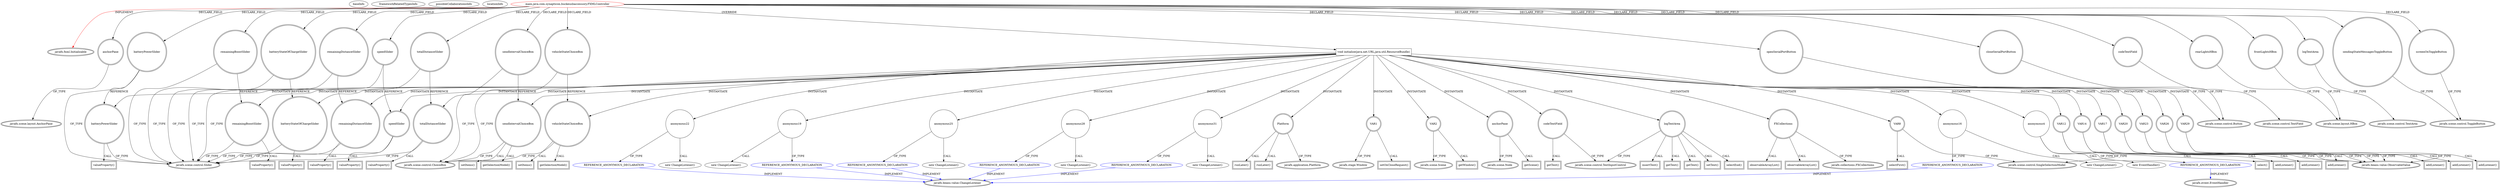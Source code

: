 digraph {
baseInfo[graphId=3534,category="extension_graph",isAnonymous=false,possibleRelation=true]
frameworkRelatedTypesInfo[0="javafx.fxml.Initializable"]
possibleCollaborationsInfo[0="3534~OVERRIDING_METHOD_DECLARATION-INSTANTIATION-~javafx.fxml.Initializable ~javafx.beans.value.ChangeListener ~false~true",1="3534~OVERRIDING_METHOD_DECLARATION-INSTANTIATION-~javafx.fxml.Initializable ~javafx.event.EventHandler ~false~true"]
locationInfo[projectName="markosankovic-CP1401901_BUCKeUSBAccessory",filePath="/markosankovic-CP1401901_BUCKeUSBAccessory/CP1401901_BUCKeUSBAccessory-master/src/main/java/com/synapticon/buckeusbaccessory/FXMLController.java",contextSignature="FXMLController",graphId="3534"]
0[label="main.java.com.synapticon.buckeusbaccessory.FXMLController",vertexType="ROOT_CLIENT_CLASS_DECLARATION",isFrameworkType=false,color=red]
1[label="javafx.fxml.Initializable",vertexType="FRAMEWORK_INTERFACE_TYPE",isFrameworkType=true,peripheries=2]
2[label="anchorPane",vertexType="FIELD_DECLARATION",isFrameworkType=true,peripheries=2,shape=circle]
3[label="javafx.scene.layout.AnchorPane",vertexType="FRAMEWORK_CLASS_TYPE",isFrameworkType=true,peripheries=2]
4[label="batteryPowerSlider",vertexType="FIELD_DECLARATION",isFrameworkType=true,peripheries=2,shape=circle]
5[label="javafx.scene.control.Slider",vertexType="FRAMEWORK_CLASS_TYPE",isFrameworkType=true,peripheries=2]
6[label="batteryStateOfChargeSlider",vertexType="FIELD_DECLARATION",isFrameworkType=true,peripheries=2,shape=circle]
8[label="closeSerialPortButton",vertexType="FIELD_DECLARATION",isFrameworkType=true,peripheries=2,shape=circle]
9[label="javafx.scene.control.Button",vertexType="FRAMEWORK_CLASS_TYPE",isFrameworkType=true,peripheries=2]
10[label="codeTextField",vertexType="FIELD_DECLARATION",isFrameworkType=true,peripheries=2,shape=circle]
11[label="javafx.scene.control.TextField",vertexType="FRAMEWORK_CLASS_TYPE",isFrameworkType=true,peripheries=2]
12[label="frontLightsHBox",vertexType="FIELD_DECLARATION",isFrameworkType=true,peripheries=2,shape=circle]
13[label="javafx.scene.layout.HBox",vertexType="FRAMEWORK_CLASS_TYPE",isFrameworkType=true,peripheries=2]
14[label="logTextArea",vertexType="FIELD_DECLARATION",isFrameworkType=true,peripheries=2,shape=circle]
15[label="javafx.scene.control.TextArea",vertexType="FRAMEWORK_CLASS_TYPE",isFrameworkType=true,peripheries=2]
16[label="openSerialPortButton",vertexType="FIELD_DECLARATION",isFrameworkType=true,peripheries=2,shape=circle]
18[label="rearLightsHBox",vertexType="FIELD_DECLARATION",isFrameworkType=true,peripheries=2,shape=circle]
20[label="remainingBoostSlider",vertexType="FIELD_DECLARATION",isFrameworkType=true,peripheries=2,shape=circle]
22[label="remainingDistanceSlider",vertexType="FIELD_DECLARATION",isFrameworkType=true,peripheries=2,shape=circle]
24[label="screenOnToggleButton",vertexType="FIELD_DECLARATION",isFrameworkType=true,peripheries=2,shape=circle]
25[label="javafx.scene.control.ToggleButton",vertexType="FRAMEWORK_CLASS_TYPE",isFrameworkType=true,peripheries=2]
26[label="sendIntervalChoiceBox",vertexType="FIELD_DECLARATION",isFrameworkType=true,peripheries=2,shape=circle]
27[label="javafx.scene.control.ChoiceBox",vertexType="FRAMEWORK_CLASS_TYPE",isFrameworkType=true,peripheries=2]
28[label="sendingStateMessagesToggleButton",vertexType="FIELD_DECLARATION",isFrameworkType=true,peripheries=2,shape=circle]
30[label="speedSlider",vertexType="FIELD_DECLARATION",isFrameworkType=true,peripheries=2,shape=circle]
32[label="totalDistanceSlider",vertexType="FIELD_DECLARATION",isFrameworkType=true,peripheries=2,shape=circle]
34[label="vehicleStateChoiceBox",vertexType="FIELD_DECLARATION",isFrameworkType=true,peripheries=2,shape=circle]
36[label="void initialize(java.net.URL,java.util.ResourceBundle)",vertexType="OVERRIDING_METHOD_DECLARATION",isFrameworkType=false,shape=box]
37[label="Platform",vertexType="VARIABLE_EXPRESION",isFrameworkType=true,peripheries=2,shape=circle]
39[label="javafx.application.Platform",vertexType="FRAMEWORK_CLASS_TYPE",isFrameworkType=true,peripheries=2]
38[label="runLater()",vertexType="INSIDE_CALL",isFrameworkType=true,peripheries=2,shape=box]
40[label="VAR1",vertexType="VARIABLE_EXPRESION",isFrameworkType=true,peripheries=2,shape=circle]
42[label="javafx.stage.Window",vertexType="FRAMEWORK_CLASS_TYPE",isFrameworkType=true,peripheries=2]
41[label="setOnCloseRequest()",vertexType="INSIDE_CALL",isFrameworkType=true,peripheries=2,shape=box]
43[label="VAR2",vertexType="VARIABLE_EXPRESION",isFrameworkType=true,peripheries=2,shape=circle]
45[label="javafx.scene.Scene",vertexType="FRAMEWORK_CLASS_TYPE",isFrameworkType=true,peripheries=2]
44[label="getWindow()",vertexType="INSIDE_CALL",isFrameworkType=true,peripheries=2,shape=box]
46[label="anchorPane",vertexType="VARIABLE_EXPRESION",isFrameworkType=true,peripheries=2,shape=circle]
48[label="javafx.scene.Node",vertexType="FRAMEWORK_CLASS_TYPE",isFrameworkType=true,peripheries=2]
47[label="getScene()",vertexType="INSIDE_CALL",isFrameworkType=true,peripheries=2,shape=box]
50[label="anonymous4",vertexType="VARIABLE_EXPRESION",isFrameworkType=false,shape=circle]
51[label="REFERENCE_ANONYMOUS_DECLARATION",vertexType="REFERENCE_ANONYMOUS_DECLARATION",isFrameworkType=false,color=blue]
52[label="javafx.event.EventHandler",vertexType="FRAMEWORK_INTERFACE_TYPE",isFrameworkType=true,peripheries=2]
49[label="new EventHandler()",vertexType="CONSTRUCTOR_CALL",isFrameworkType=false]
53[label="codeTextField",vertexType="VARIABLE_EXPRESION",isFrameworkType=true,peripheries=2,shape=circle]
55[label="javafx.scene.control.TextInputControl",vertexType="FRAMEWORK_CLASS_TYPE",isFrameworkType=true,peripheries=2]
54[label="getText()",vertexType="INSIDE_CALL",isFrameworkType=true,peripheries=2,shape=box]
56[label="sendIntervalChoiceBox",vertexType="VARIABLE_EXPRESION",isFrameworkType=true,peripheries=2,shape=circle]
57[label="setItems()",vertexType="INSIDE_CALL",isFrameworkType=true,peripheries=2,shape=box]
59[label="FXCollections",vertexType="VARIABLE_EXPRESION",isFrameworkType=true,peripheries=2,shape=circle]
61[label="javafx.collections.FXCollections",vertexType="FRAMEWORK_CLASS_TYPE",isFrameworkType=true,peripheries=2]
60[label="observableArrayList()",vertexType="INSIDE_CALL",isFrameworkType=true,peripheries=2,shape=box]
62[label="VAR8",vertexType="VARIABLE_EXPRESION",isFrameworkType=true,peripheries=2,shape=circle]
64[label="javafx.scene.control.SingleSelectionModel",vertexType="FRAMEWORK_CLASS_TYPE",isFrameworkType=true,peripheries=2]
63[label="selectFirst()",vertexType="INSIDE_CALL",isFrameworkType=true,peripheries=2,shape=box]
66[label="getSelectionModel()",vertexType="INSIDE_CALL",isFrameworkType=true,peripheries=2,shape=box]
68[label="observableArrayList()",vertexType="INSIDE_CALL",isFrameworkType=true,peripheries=2,shape=box]
69[label="vehicleStateChoiceBox",vertexType="VARIABLE_EXPRESION",isFrameworkType=true,peripheries=2,shape=circle]
70[label="setItems()",vertexType="INSIDE_CALL",isFrameworkType=true,peripheries=2,shape=box]
72[label="VAR12",vertexType="VARIABLE_EXPRESION",isFrameworkType=true,peripheries=2,shape=circle]
73[label="select()",vertexType="INSIDE_CALL",isFrameworkType=true,peripheries=2,shape=box]
76[label="getSelectionModel()",vertexType="INSIDE_CALL",isFrameworkType=true,peripheries=2,shape=box]
77[label="VAR14",vertexType="VARIABLE_EXPRESION",isFrameworkType=true,peripheries=2,shape=circle]
79[label="javafx.beans.value.ObservableValue",vertexType="FRAMEWORK_INTERFACE_TYPE",isFrameworkType=true,peripheries=2]
78[label="addListener()",vertexType="INSIDE_CALL",isFrameworkType=true,peripheries=2,shape=box]
80[label="speedSlider",vertexType="VARIABLE_EXPRESION",isFrameworkType=true,peripheries=2,shape=circle]
81[label="valueProperty()",vertexType="INSIDE_CALL",isFrameworkType=true,peripheries=2,shape=box]
84[label="anonymous16",vertexType="VARIABLE_EXPRESION",isFrameworkType=false,shape=circle]
85[label="REFERENCE_ANONYMOUS_DECLARATION",vertexType="REFERENCE_ANONYMOUS_DECLARATION",isFrameworkType=false,color=blue]
86[label="javafx.beans.value.ChangeListener",vertexType="FRAMEWORK_INTERFACE_TYPE",isFrameworkType=true,peripheries=2]
83[label="new ChangeListener()",vertexType="CONSTRUCTOR_CALL",isFrameworkType=false]
87[label="VAR17",vertexType="VARIABLE_EXPRESION",isFrameworkType=true,peripheries=2,shape=circle]
88[label="addListener()",vertexType="INSIDE_CALL",isFrameworkType=true,peripheries=2,shape=box]
90[label="batteryPowerSlider",vertexType="VARIABLE_EXPRESION",isFrameworkType=true,peripheries=2,shape=circle]
91[label="valueProperty()",vertexType="INSIDE_CALL",isFrameworkType=true,peripheries=2,shape=box]
94[label="anonymous19",vertexType="VARIABLE_EXPRESION",isFrameworkType=false,shape=circle]
95[label="REFERENCE_ANONYMOUS_DECLARATION",vertexType="REFERENCE_ANONYMOUS_DECLARATION",isFrameworkType=false,color=blue]
93[label="new ChangeListener()",vertexType="CONSTRUCTOR_CALL",isFrameworkType=false]
97[label="VAR20",vertexType="VARIABLE_EXPRESION",isFrameworkType=true,peripheries=2,shape=circle]
98[label="addListener()",vertexType="INSIDE_CALL",isFrameworkType=true,peripheries=2,shape=box]
100[label="batteryStateOfChargeSlider",vertexType="VARIABLE_EXPRESION",isFrameworkType=true,peripheries=2,shape=circle]
101[label="valueProperty()",vertexType="INSIDE_CALL",isFrameworkType=true,peripheries=2,shape=box]
104[label="anonymous22",vertexType="VARIABLE_EXPRESION",isFrameworkType=false,shape=circle]
105[label="REFERENCE_ANONYMOUS_DECLARATION",vertexType="REFERENCE_ANONYMOUS_DECLARATION",isFrameworkType=false,color=blue]
103[label="new ChangeListener()",vertexType="CONSTRUCTOR_CALL",isFrameworkType=false]
107[label="VAR23",vertexType="VARIABLE_EXPRESION",isFrameworkType=true,peripheries=2,shape=circle]
108[label="addListener()",vertexType="INSIDE_CALL",isFrameworkType=true,peripheries=2,shape=box]
110[label="remainingDistanceSlider",vertexType="VARIABLE_EXPRESION",isFrameworkType=true,peripheries=2,shape=circle]
111[label="valueProperty()",vertexType="INSIDE_CALL",isFrameworkType=true,peripheries=2,shape=box]
114[label="anonymous25",vertexType="VARIABLE_EXPRESION",isFrameworkType=false,shape=circle]
115[label="REFERENCE_ANONYMOUS_DECLARATION",vertexType="REFERENCE_ANONYMOUS_DECLARATION",isFrameworkType=false,color=blue]
113[label="new ChangeListener()",vertexType="CONSTRUCTOR_CALL",isFrameworkType=false]
117[label="VAR26",vertexType="VARIABLE_EXPRESION",isFrameworkType=true,peripheries=2,shape=circle]
118[label="addListener()",vertexType="INSIDE_CALL",isFrameworkType=true,peripheries=2,shape=box]
120[label="totalDistanceSlider",vertexType="VARIABLE_EXPRESION",isFrameworkType=true,peripheries=2,shape=circle]
121[label="valueProperty()",vertexType="INSIDE_CALL",isFrameworkType=true,peripheries=2,shape=box]
124[label="anonymous28",vertexType="VARIABLE_EXPRESION",isFrameworkType=false,shape=circle]
125[label="REFERENCE_ANONYMOUS_DECLARATION",vertexType="REFERENCE_ANONYMOUS_DECLARATION",isFrameworkType=false,color=blue]
123[label="new ChangeListener()",vertexType="CONSTRUCTOR_CALL",isFrameworkType=false]
127[label="VAR29",vertexType="VARIABLE_EXPRESION",isFrameworkType=true,peripheries=2,shape=circle]
128[label="addListener()",vertexType="INSIDE_CALL",isFrameworkType=true,peripheries=2,shape=box]
130[label="remainingBoostSlider",vertexType="VARIABLE_EXPRESION",isFrameworkType=true,peripheries=2,shape=circle]
131[label="valueProperty()",vertexType="INSIDE_CALL",isFrameworkType=true,peripheries=2,shape=box]
134[label="anonymous31",vertexType="VARIABLE_EXPRESION",isFrameworkType=false,shape=circle]
135[label="REFERENCE_ANONYMOUS_DECLARATION",vertexType="REFERENCE_ANONYMOUS_DECLARATION",isFrameworkType=false,color=blue]
133[label="new ChangeListener()",vertexType="CONSTRUCTOR_CALL",isFrameworkType=false]
138[label="runLater()",vertexType="INSIDE_CALL",isFrameworkType=true,peripheries=2,shape=box]
139[label="logTextArea",vertexType="VARIABLE_EXPRESION",isFrameworkType=true,peripheries=2,shape=circle]
140[label="getText()",vertexType="INSIDE_CALL",isFrameworkType=true,peripheries=2,shape=box]
143[label="setText()",vertexType="INSIDE_CALL",isFrameworkType=true,peripheries=2,shape=box]
145[label="selectEnd()",vertexType="INSIDE_CALL",isFrameworkType=true,peripheries=2,shape=box]
147[label="insertText()",vertexType="INSIDE_CALL",isFrameworkType=true,peripheries=2,shape=box]
149[label="getText()",vertexType="INSIDE_CALL",isFrameworkType=true,peripheries=2,shape=box]
0->1[label="IMPLEMENT",color=red]
0->2[label="DECLARE_FIELD"]
2->3[label="OF_TYPE"]
0->4[label="DECLARE_FIELD"]
4->5[label="OF_TYPE"]
0->6[label="DECLARE_FIELD"]
6->5[label="OF_TYPE"]
0->8[label="DECLARE_FIELD"]
8->9[label="OF_TYPE"]
0->10[label="DECLARE_FIELD"]
10->11[label="OF_TYPE"]
0->12[label="DECLARE_FIELD"]
12->13[label="OF_TYPE"]
0->14[label="DECLARE_FIELD"]
14->15[label="OF_TYPE"]
0->16[label="DECLARE_FIELD"]
16->9[label="OF_TYPE"]
0->18[label="DECLARE_FIELD"]
18->13[label="OF_TYPE"]
0->20[label="DECLARE_FIELD"]
20->5[label="OF_TYPE"]
0->22[label="DECLARE_FIELD"]
22->5[label="OF_TYPE"]
0->24[label="DECLARE_FIELD"]
24->25[label="OF_TYPE"]
0->26[label="DECLARE_FIELD"]
26->27[label="OF_TYPE"]
0->28[label="DECLARE_FIELD"]
28->25[label="OF_TYPE"]
0->30[label="DECLARE_FIELD"]
30->5[label="OF_TYPE"]
0->32[label="DECLARE_FIELD"]
32->5[label="OF_TYPE"]
0->34[label="DECLARE_FIELD"]
34->27[label="OF_TYPE"]
0->36[label="OVERRIDE"]
36->37[label="INSTANTIATE"]
37->39[label="OF_TYPE"]
37->38[label="CALL"]
36->40[label="INSTANTIATE"]
40->42[label="OF_TYPE"]
40->41[label="CALL"]
36->43[label="INSTANTIATE"]
43->45[label="OF_TYPE"]
43->44[label="CALL"]
36->46[label="INSTANTIATE"]
46->48[label="OF_TYPE"]
46->47[label="CALL"]
36->50[label="INSTANTIATE"]
51->52[label="IMPLEMENT",color=blue]
50->51[label="OF_TYPE"]
50->49[label="CALL"]
36->53[label="INSTANTIATE"]
53->55[label="OF_TYPE"]
53->54[label="CALL"]
36->56[label="INSTANTIATE"]
26->56[label="REFERENCE"]
56->27[label="OF_TYPE"]
56->57[label="CALL"]
36->59[label="INSTANTIATE"]
59->61[label="OF_TYPE"]
59->60[label="CALL"]
36->62[label="INSTANTIATE"]
62->64[label="OF_TYPE"]
62->63[label="CALL"]
56->66[label="CALL"]
59->68[label="CALL"]
36->69[label="INSTANTIATE"]
34->69[label="REFERENCE"]
69->27[label="OF_TYPE"]
69->70[label="CALL"]
36->72[label="INSTANTIATE"]
72->64[label="OF_TYPE"]
72->73[label="CALL"]
69->76[label="CALL"]
36->77[label="INSTANTIATE"]
77->79[label="OF_TYPE"]
77->78[label="CALL"]
36->80[label="INSTANTIATE"]
30->80[label="REFERENCE"]
80->5[label="OF_TYPE"]
80->81[label="CALL"]
36->84[label="INSTANTIATE"]
85->86[label="IMPLEMENT",color=blue]
84->85[label="OF_TYPE"]
84->83[label="CALL"]
36->87[label="INSTANTIATE"]
87->79[label="OF_TYPE"]
87->88[label="CALL"]
36->90[label="INSTANTIATE"]
4->90[label="REFERENCE"]
90->5[label="OF_TYPE"]
90->91[label="CALL"]
36->94[label="INSTANTIATE"]
95->86[label="IMPLEMENT",color=blue]
94->95[label="OF_TYPE"]
94->93[label="CALL"]
36->97[label="INSTANTIATE"]
97->79[label="OF_TYPE"]
97->98[label="CALL"]
36->100[label="INSTANTIATE"]
6->100[label="REFERENCE"]
100->5[label="OF_TYPE"]
100->101[label="CALL"]
36->104[label="INSTANTIATE"]
105->86[label="IMPLEMENT",color=blue]
104->105[label="OF_TYPE"]
104->103[label="CALL"]
36->107[label="INSTANTIATE"]
107->79[label="OF_TYPE"]
107->108[label="CALL"]
36->110[label="INSTANTIATE"]
22->110[label="REFERENCE"]
110->5[label="OF_TYPE"]
110->111[label="CALL"]
36->114[label="INSTANTIATE"]
115->86[label="IMPLEMENT",color=blue]
114->115[label="OF_TYPE"]
114->113[label="CALL"]
36->117[label="INSTANTIATE"]
117->79[label="OF_TYPE"]
117->118[label="CALL"]
36->120[label="INSTANTIATE"]
32->120[label="REFERENCE"]
120->5[label="OF_TYPE"]
120->121[label="CALL"]
36->124[label="INSTANTIATE"]
125->86[label="IMPLEMENT",color=blue]
124->125[label="OF_TYPE"]
124->123[label="CALL"]
36->127[label="INSTANTIATE"]
127->79[label="OF_TYPE"]
127->128[label="CALL"]
36->130[label="INSTANTIATE"]
20->130[label="REFERENCE"]
130->5[label="OF_TYPE"]
130->131[label="CALL"]
36->134[label="INSTANTIATE"]
135->86[label="IMPLEMENT",color=blue]
134->135[label="OF_TYPE"]
134->133[label="CALL"]
37->138[label="CALL"]
36->139[label="INSTANTIATE"]
139->55[label="OF_TYPE"]
139->140[label="CALL"]
139->143[label="CALL"]
139->145[label="CALL"]
139->147[label="CALL"]
139->149[label="CALL"]
}
